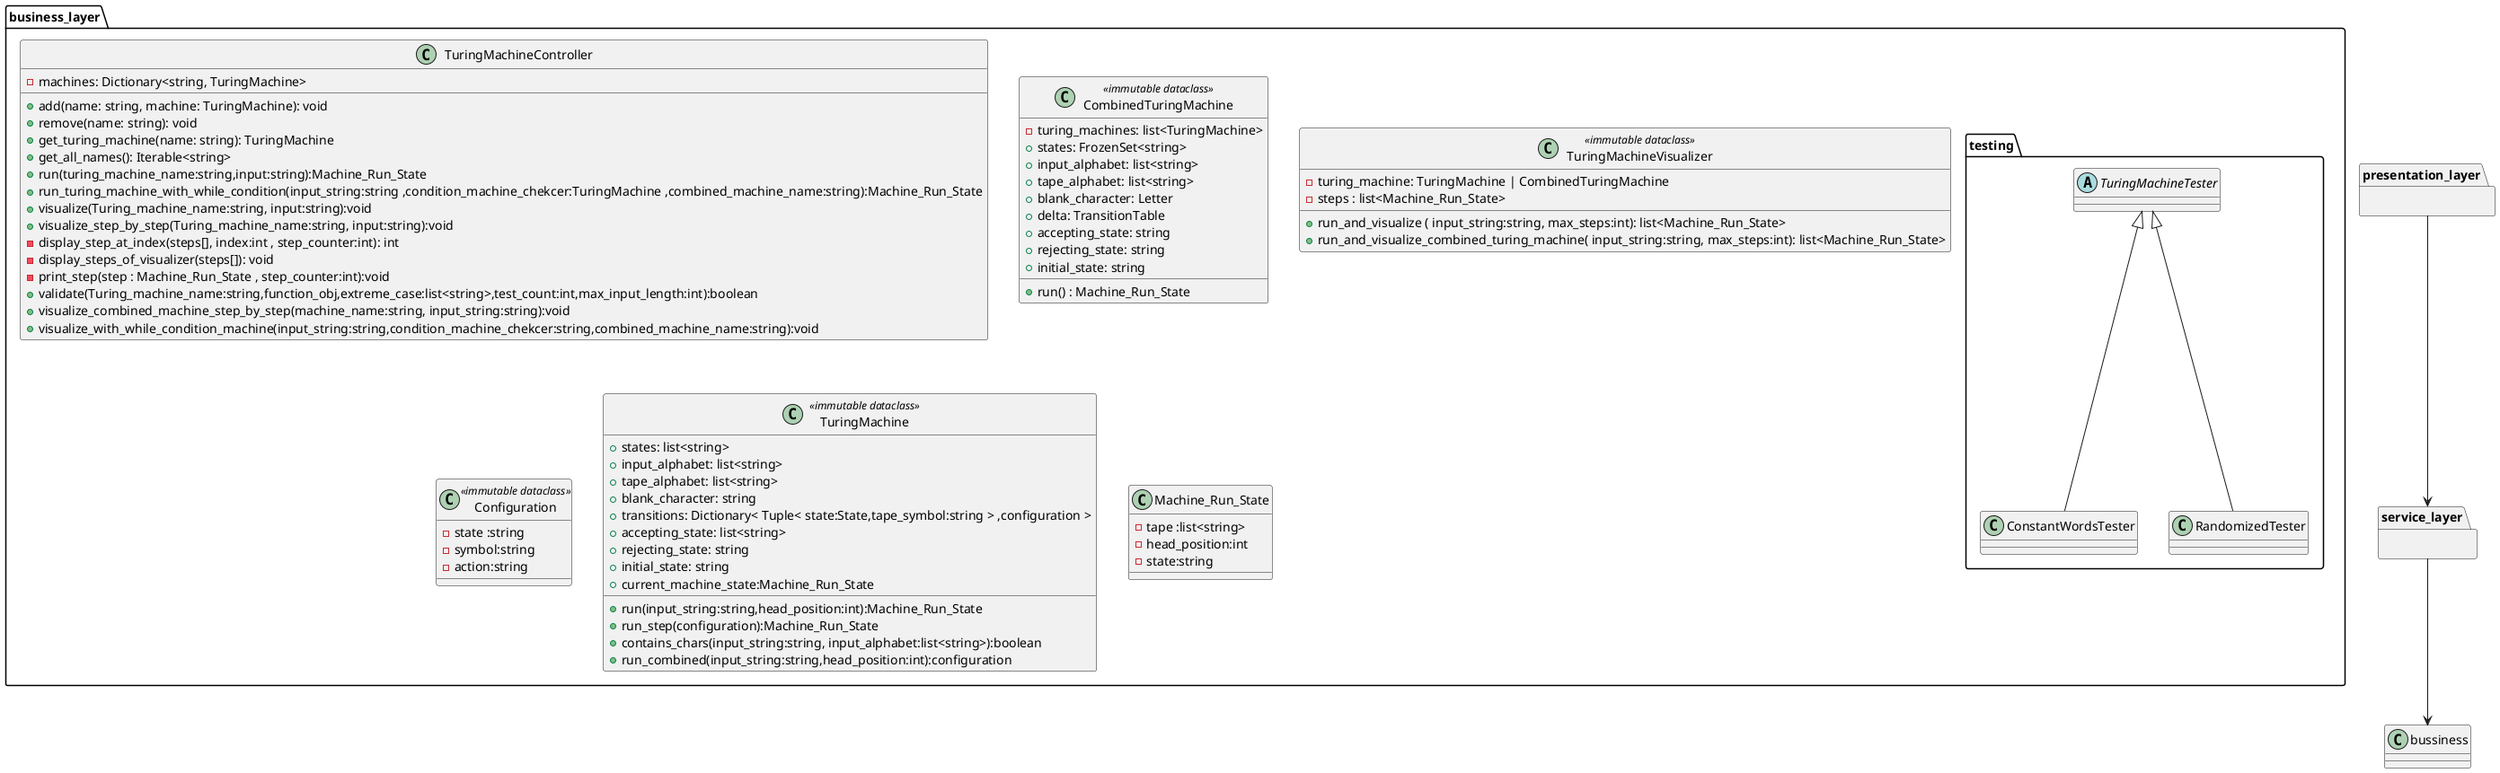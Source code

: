 @startuml



package business_layer {
    class TuringMachineController {
        - machines: Dictionary<string, TuringMachine>
        + add(name: string, machine: TuringMachine): void
        + remove(name: string): void
        + get_turing_machine(name: string): TuringMachine
        + get_all_names(): Iterable<string>
        + run(turing_machine_name:string,input:string):Machine_Run_State
        +run_turing_machine_with_while_condition(input_string:string ,condition_machine_chekcer:TuringMachine ,combined_machine_name:string):Machine_Run_State
        +visualize(Turing_machine_name:string, input:string):void
        +visualize_step_by_step(Turing_machine_name:string, input:string):void
        -display_step_at_index(steps[], index:int , step_counter:int): int
        -display_steps_of_visualizer(steps[]): void
        -print_step(step : Machine_Run_State , step_counter:int):void
        +validate(Turing_machine_name:string,function_obj,extreme_case:list<string>,test_count:int,max_input_length:int):boolean
        +visualize_combined_machine_step_by_step(machine_name:string, input_string:string):void
        +visualize_with_while_condition_machine(input_string:string,condition_machine_chekcer:string,combined_machine_name:string):void
    }


 class CombinedTuringMachine <<immutable dataclass>> {
        -turing_machines: list<TuringMachine>
        +run() : Machine_Run_State
        + states: FrozenSet<string>
        + input_alphabet: list<string>
        + tape_alphabet: list<string>
        + blank_character: Letter
        + delta: TransitionTable
        + accepting_state: string
        + rejecting_state: string
        + initial_state: string

    }


     class TuringMachineVisualizer <<immutable dataclass>> {
        -turing_machine: TuringMachine | CombinedTuringMachine
        -steps : list<Machine_Run_State>
        +run_and_visualize ( input_string:string, max_steps:int): list<Machine_Run_State>
        +run_and_visualize_combined_turing_machine( input_string:string, max_steps:int): list<Machine_Run_State>
    }

    class Configuration <<immutable dataclass>> {
         -state :string
        -symbol:string
        -action:string
    }



    class TuringMachine <<immutable dataclass>> {
        + states: list<string>
        + input_alphabet: list<string>
        + tape_alphabet: list<string>
        + blank_character: string
        + transitions: Dictionary< Tuple< state:State,tape_symbol:string > ,configuration >
        + accepting_state: list<string>
        + rejecting_state: string
        + initial_state: string
        +current_machine_state:Machine_Run_State
        +run(input_string:string,head_position:int):Machine_Run_State
        +run_step(configuration):Machine_Run_State
        +contains_chars(input_string:string, input_alphabet:list<string>):boolean
        +run_combined(input_string:string,head_position:int):configuration

    }

    class Machine_Run_State {
       -tape :list<string>
       -head_position:int
       -state:string
    }



package testing {
    abstract class TuringMachineTester {

    }

    class ConstantWordsTester {

    }

    class RandomizedTester {

    }

    ConstantWordsTester -u-|> TuringMachineTester
    RandomizedTester -u-|> TuringMachineTester

    }
}


package service_layer {

}

package presentation_layer {

}

service_layer -d-> bussiness
presentation_layer -d-> service_layer

@enduml